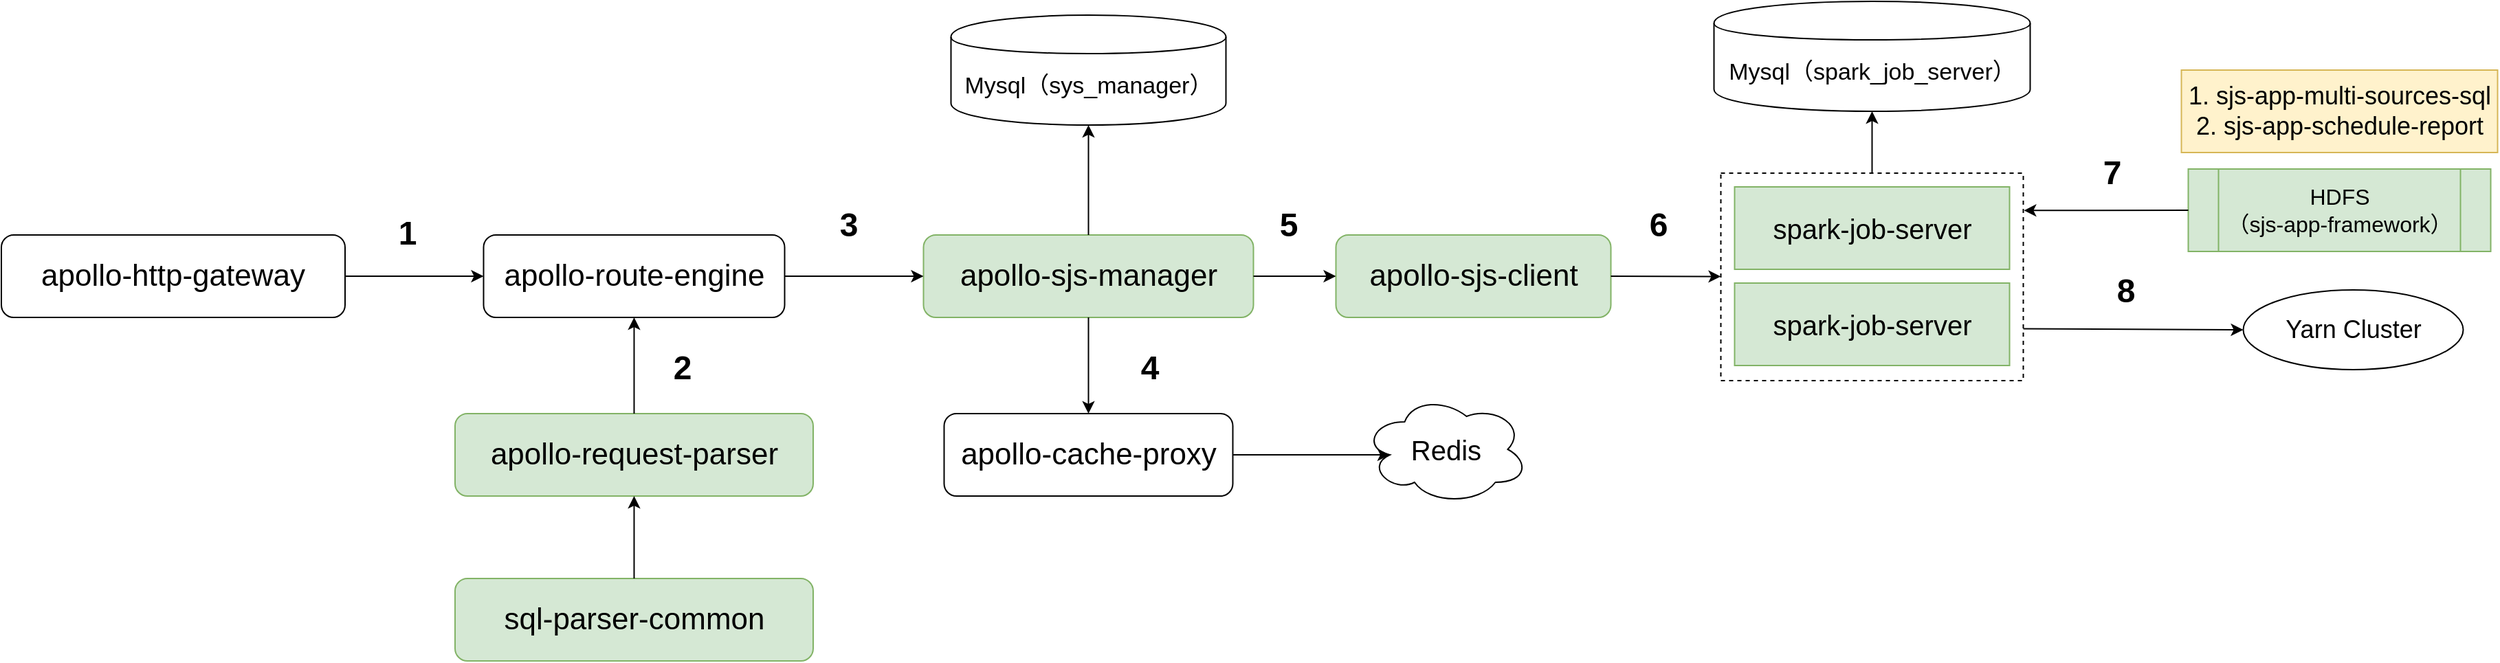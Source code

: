 <mxfile version="12.8.2" type="github">
  <diagram id="Or4aAMLVj88O0oJk9o6u" name="第 1 页">
    <mxGraphModel dx="1673" dy="908" grid="1" gridSize="10" guides="1" tooltips="1" connect="1" arrows="1" fold="1" page="1" pageScale="1" pageWidth="3000" pageHeight="2000" math="0" shadow="0">
      <root>
        <mxCell id="0" />
        <mxCell id="1" parent="0" />
        <mxCell id="iIl-OaGfOnOeiOTD3pTd-2" value="&lt;font style=&quot;font-size: 22px&quot;&gt;apollo-sjs-manager&lt;/font&gt;" style="rounded=1;whiteSpace=wrap;html=1;fillColor=#d5e8d4;strokeColor=#82b366;" parent="1" vertex="1">
          <mxGeometry x="810.75" y="410" width="240" height="60" as="geometry" />
        </mxCell>
        <mxCell id="iIl-OaGfOnOeiOTD3pTd-3" value="&lt;font style=&quot;font-size: 17px&quot;&gt;Mysql（sys_manager）&lt;/font&gt;" style="shape=cylinder;whiteSpace=wrap;html=1;boundedLbl=1;backgroundOutline=1;" parent="1" vertex="1">
          <mxGeometry x="830.75" y="250" width="200" height="80" as="geometry" />
        </mxCell>
        <mxCell id="iIl-OaGfOnOeiOTD3pTd-4" value="" style="endArrow=classic;html=1;exitX=0.5;exitY=0;exitDx=0;exitDy=0;entryX=0.5;entryY=1;entryDx=0;entryDy=0;" parent="1" source="iIl-OaGfOnOeiOTD3pTd-2" target="iIl-OaGfOnOeiOTD3pTd-3" edge="1">
          <mxGeometry width="50" height="50" relative="1" as="geometry">
            <mxPoint x="890.75" y="540" as="sourcePoint" />
            <mxPoint x="940.75" y="490" as="targetPoint" />
          </mxGeometry>
        </mxCell>
        <mxCell id="iIl-OaGfOnOeiOTD3pTd-5" value="&lt;font style=&quot;font-size: 22px&quot;&gt;apollo-cache-proxy&lt;/font&gt;" style="rounded=1;whiteSpace=wrap;html=1;" parent="1" vertex="1">
          <mxGeometry x="825.75" y="540" width="210" height="60" as="geometry" />
        </mxCell>
        <mxCell id="iIl-OaGfOnOeiOTD3pTd-6" value="" style="endArrow=classic;html=1;exitX=0.5;exitY=1;exitDx=0;exitDy=0;entryX=0.5;entryY=0;entryDx=0;entryDy=0;" parent="1" source="iIl-OaGfOnOeiOTD3pTd-2" target="iIl-OaGfOnOeiOTD3pTd-5" edge="1">
          <mxGeometry width="50" height="50" relative="1" as="geometry">
            <mxPoint x="1110.75" y="530" as="sourcePoint" />
            <mxPoint x="1160.75" y="480" as="targetPoint" />
          </mxGeometry>
        </mxCell>
        <mxCell id="iIl-OaGfOnOeiOTD3pTd-7" value="&lt;font style=&quot;font-size: 20px&quot;&gt;Redis&lt;/font&gt;" style="ellipse;shape=cloud;whiteSpace=wrap;html=1;" parent="1" vertex="1">
          <mxGeometry x="1130.75" y="526" width="120" height="80" as="geometry" />
        </mxCell>
        <mxCell id="iIl-OaGfOnOeiOTD3pTd-8" value="" style="endArrow=classic;html=1;exitX=1;exitY=0.5;exitDx=0;exitDy=0;entryX=0.16;entryY=0.55;entryDx=0;entryDy=0;entryPerimeter=0;" parent="1" source="iIl-OaGfOnOeiOTD3pTd-5" target="iIl-OaGfOnOeiOTD3pTd-7" edge="1">
          <mxGeometry width="50" height="50" relative="1" as="geometry">
            <mxPoint x="1270.75" y="680" as="sourcePoint" />
            <mxPoint x="1320.75" y="630" as="targetPoint" />
          </mxGeometry>
        </mxCell>
        <mxCell id="iIl-OaGfOnOeiOTD3pTd-9" value="&lt;font style=&quot;font-size: 22px&quot;&gt;apollo-sjs-client&lt;/font&gt;" style="rounded=1;whiteSpace=wrap;html=1;fillColor=#d5e8d4;strokeColor=#82b366;" parent="1" vertex="1">
          <mxGeometry x="1110.75" y="410" width="200" height="60" as="geometry" />
        </mxCell>
        <mxCell id="iIl-OaGfOnOeiOTD3pTd-14" value="" style="group" parent="1" vertex="1" connectable="0">
          <mxGeometry x="1390.75" y="365" width="220" height="150" as="geometry" />
        </mxCell>
        <mxCell id="iIl-OaGfOnOeiOTD3pTd-13" value="" style="rounded=0;whiteSpace=wrap;html=1;fillColor=none;dashed=1;" parent="iIl-OaGfOnOeiOTD3pTd-14" vertex="1">
          <mxGeometry width="220" height="151" as="geometry" />
        </mxCell>
        <mxCell id="iIl-OaGfOnOeiOTD3pTd-11" value="&lt;font style=&quot;font-size: 20px&quot;&gt;spark-job-server&lt;/font&gt;" style="rounded=0;whiteSpace=wrap;html=1;fillColor=#d5e8d4;strokeColor=#82b366;" parent="iIl-OaGfOnOeiOTD3pTd-14" vertex="1">
          <mxGeometry x="10" y="10" width="200" height="60" as="geometry" />
        </mxCell>
        <mxCell id="iIl-OaGfOnOeiOTD3pTd-12" value="&lt;font style=&quot;font-size: 20px&quot;&gt;spark-job-server&lt;/font&gt;" style="rounded=0;whiteSpace=wrap;html=1;fillColor=#d5e8d4;strokeColor=#82b366;" parent="iIl-OaGfOnOeiOTD3pTd-14" vertex="1">
          <mxGeometry x="10" y="80" width="200" height="60" as="geometry" />
        </mxCell>
        <mxCell id="iIl-OaGfOnOeiOTD3pTd-15" value="" style="endArrow=classic;html=1;exitX=1;exitY=0.5;exitDx=0;exitDy=0;entryX=0;entryY=0.5;entryDx=0;entryDy=0;" parent="1" source="iIl-OaGfOnOeiOTD3pTd-2" target="iIl-OaGfOnOeiOTD3pTd-9" edge="1">
          <mxGeometry width="50" height="50" relative="1" as="geometry">
            <mxPoint x="1060.75" y="530" as="sourcePoint" />
            <mxPoint x="1110.75" y="480" as="targetPoint" />
          </mxGeometry>
        </mxCell>
        <mxCell id="iIl-OaGfOnOeiOTD3pTd-16" value="" style="endArrow=classic;html=1;exitX=1;exitY=0.5;exitDx=0;exitDy=0;" parent="1" source="iIl-OaGfOnOeiOTD3pTd-9" target="iIl-OaGfOnOeiOTD3pTd-13" edge="1">
          <mxGeometry width="50" height="50" relative="1" as="geometry">
            <mxPoint x="1340.75" y="570" as="sourcePoint" />
            <mxPoint x="1390.75" y="520" as="targetPoint" />
          </mxGeometry>
        </mxCell>
        <mxCell id="iIl-OaGfOnOeiOTD3pTd-17" value="&lt;font style=&quot;font-size: 17px&quot;&gt;Mysql（spark_job_server）&lt;/font&gt;" style="shape=cylinder;whiteSpace=wrap;html=1;boundedLbl=1;backgroundOutline=1;" parent="1" vertex="1">
          <mxGeometry x="1385.75" y="240" width="230" height="80" as="geometry" />
        </mxCell>
        <mxCell id="iIl-OaGfOnOeiOTD3pTd-19" value="" style="endArrow=classic;html=1;exitX=0.5;exitY=0;exitDx=0;exitDy=0;entryX=0.5;entryY=1;entryDx=0;entryDy=0;" parent="1" source="iIl-OaGfOnOeiOTD3pTd-13" target="iIl-OaGfOnOeiOTD3pTd-17" edge="1">
          <mxGeometry width="50" height="50" relative="1" as="geometry">
            <mxPoint x="1510.75" y="610" as="sourcePoint" />
            <mxPoint x="1560.75" y="560" as="targetPoint" />
          </mxGeometry>
        </mxCell>
        <mxCell id="iIl-OaGfOnOeiOTD3pTd-20" value="&lt;font style=&quot;font-size: 16px&quot;&gt;HDFS&lt;br&gt;（sjs-app-framework）&lt;/font&gt;" style="shape=process;whiteSpace=wrap;html=1;backgroundOutline=1;fillColor=#d5e8d4;strokeColor=#82b366;" parent="1" vertex="1">
          <mxGeometry x="1730.75" y="362" width="220" height="60" as="geometry" />
        </mxCell>
        <mxCell id="iIl-OaGfOnOeiOTD3pTd-21" value="" style="endArrow=classic;html=1;exitX=0;exitY=0.5;exitDx=0;exitDy=0;entryX=1.002;entryY=0.18;entryDx=0;entryDy=0;entryPerimeter=0;" parent="1" source="iIl-OaGfOnOeiOTD3pTd-20" target="iIl-OaGfOnOeiOTD3pTd-13" edge="1">
          <mxGeometry width="50" height="50" relative="1" as="geometry">
            <mxPoint x="1860.75" y="570" as="sourcePoint" />
            <mxPoint x="1910.75" y="520" as="targetPoint" />
          </mxGeometry>
        </mxCell>
        <mxCell id="iIl-OaGfOnOeiOTD3pTd-22" value="&lt;font style=&quot;font-size: 18px&quot;&gt;Yarn Cluster&lt;/font&gt;" style="ellipse;whiteSpace=wrap;html=1;fillColor=none;" parent="1" vertex="1">
          <mxGeometry x="1770.75" y="450" width="160" height="58" as="geometry" />
        </mxCell>
        <mxCell id="iIl-OaGfOnOeiOTD3pTd-23" value="" style="endArrow=classic;html=1;exitX=1;exitY=0.75;exitDx=0;exitDy=0;entryX=0;entryY=0.5;entryDx=0;entryDy=0;" parent="1" source="iIl-OaGfOnOeiOTD3pTd-13" target="iIl-OaGfOnOeiOTD3pTd-22" edge="1">
          <mxGeometry width="50" height="50" relative="1" as="geometry">
            <mxPoint x="1640.75" y="560" as="sourcePoint" />
            <mxPoint x="1690.75" y="510" as="targetPoint" />
          </mxGeometry>
        </mxCell>
        <mxCell id="iIl-OaGfOnOeiOTD3pTd-24" value="&lt;font style=&quot;font-size: 18px&quot;&gt;1.&amp;nbsp;sjs-app-multi-sources-sql&lt;br&gt;2.&amp;nbsp;sjs-app-schedule-report&lt;/font&gt;" style="text;html=1;strokeColor=#d6b656;fillColor=#fff2cc;align=center;verticalAlign=middle;whiteSpace=wrap;rounded=0;" parent="1" vertex="1">
          <mxGeometry x="1725.75" y="290" width="230" height="60" as="geometry" />
        </mxCell>
        <mxCell id="s-hELL647XPYL0NITJ2v-2" value="&lt;font style=&quot;font-size: 22px&quot;&gt;apollo-route-engine&lt;/font&gt;" style="rounded=1;whiteSpace=wrap;html=1;" vertex="1" parent="1">
          <mxGeometry x="490.75" y="410" width="219" height="60" as="geometry" />
        </mxCell>
        <mxCell id="s-hELL647XPYL0NITJ2v-3" value="" style="endArrow=classic;html=1;exitX=1;exitY=0.5;exitDx=0;exitDy=0;" edge="1" parent="1" source="s-hELL647XPYL0NITJ2v-2" target="iIl-OaGfOnOeiOTD3pTd-2">
          <mxGeometry width="50" height="50" relative="1" as="geometry">
            <mxPoint x="720.75" y="570" as="sourcePoint" />
            <mxPoint x="770.75" y="520" as="targetPoint" />
          </mxGeometry>
        </mxCell>
        <mxCell id="s-hELL647XPYL0NITJ2v-4" value="&lt;font style=&quot;font-size: 22px&quot;&gt;apollo-request-parser&lt;/font&gt;" style="rounded=1;whiteSpace=wrap;html=1;fillColor=#d5e8d4;strokeColor=#82b366;" vertex="1" parent="1">
          <mxGeometry x="470" y="540" width="260.5" height="60" as="geometry" />
        </mxCell>
        <mxCell id="s-hELL647XPYL0NITJ2v-6" value="" style="endArrow=classic;html=1;exitX=0.5;exitY=0;exitDx=0;exitDy=0;" edge="1" parent="1" source="s-hELL647XPYL0NITJ2v-4" target="s-hELL647XPYL0NITJ2v-2">
          <mxGeometry width="50" height="50" relative="1" as="geometry">
            <mxPoint x="670.75" y="530" as="sourcePoint" />
            <mxPoint x="720.75" y="480" as="targetPoint" />
          </mxGeometry>
        </mxCell>
        <mxCell id="s-hELL647XPYL0NITJ2v-7" value="&lt;font style=&quot;font-size: 22px&quot;&gt;apollo-http-gateway&lt;/font&gt;" style="rounded=1;whiteSpace=wrap;html=1;" vertex="1" parent="1">
          <mxGeometry x="140" y="410" width="250" height="60" as="geometry" />
        </mxCell>
        <mxCell id="s-hELL647XPYL0NITJ2v-8" value="" style="endArrow=classic;html=1;exitX=1;exitY=0.5;exitDx=0;exitDy=0;" edge="1" parent="1" source="s-hELL647XPYL0NITJ2v-7" target="s-hELL647XPYL0NITJ2v-2">
          <mxGeometry width="50" height="50" relative="1" as="geometry">
            <mxPoint x="290" y="580" as="sourcePoint" />
            <mxPoint x="340" y="530" as="targetPoint" />
          </mxGeometry>
        </mxCell>
        <mxCell id="s-hELL647XPYL0NITJ2v-9" value="1" style="text;strokeColor=none;fillColor=none;html=1;fontSize=24;fontStyle=1;verticalAlign=middle;align=center;" vertex="1" parent="1">
          <mxGeometry x="410" y="390" width="50" height="38" as="geometry" />
        </mxCell>
        <mxCell id="s-hELL647XPYL0NITJ2v-10" value="2" style="text;strokeColor=none;fillColor=none;html=1;fontSize=24;fontStyle=1;verticalAlign=middle;align=center;" vertex="1" parent="1">
          <mxGeometry x="610" y="488" width="50" height="38" as="geometry" />
        </mxCell>
        <mxCell id="s-hELL647XPYL0NITJ2v-11" value="3" style="text;strokeColor=none;fillColor=none;html=1;fontSize=24;fontStyle=1;verticalAlign=middle;align=center;" vertex="1" parent="1">
          <mxGeometry x="730.5" y="384" width="50" height="38" as="geometry" />
        </mxCell>
        <mxCell id="s-hELL647XPYL0NITJ2v-14" value="5" style="text;strokeColor=none;fillColor=none;html=1;fontSize=24;fontStyle=1;verticalAlign=middle;align=center;" vertex="1" parent="1">
          <mxGeometry x="1050.75" y="384" width="50" height="38" as="geometry" />
        </mxCell>
        <mxCell id="s-hELL647XPYL0NITJ2v-15" value="4" style="text;strokeColor=none;fillColor=none;html=1;fontSize=24;fontStyle=1;verticalAlign=middle;align=center;" vertex="1" parent="1">
          <mxGeometry x="950" y="488" width="50" height="38" as="geometry" />
        </mxCell>
        <mxCell id="s-hELL647XPYL0NITJ2v-16" value="6" style="text;strokeColor=none;fillColor=none;html=1;fontSize=24;fontStyle=1;verticalAlign=middle;align=center;" vertex="1" parent="1">
          <mxGeometry x="1320" y="384" width="50" height="38" as="geometry" />
        </mxCell>
        <mxCell id="s-hELL647XPYL0NITJ2v-17" value="7" style="text;strokeColor=none;fillColor=none;html=1;fontSize=24;fontStyle=1;verticalAlign=middle;align=center;" vertex="1" parent="1">
          <mxGeometry x="1650" y="346" width="50" height="38" as="geometry" />
        </mxCell>
        <mxCell id="s-hELL647XPYL0NITJ2v-20" value="8" style="text;strokeColor=none;fillColor=none;html=1;fontSize=24;fontStyle=1;verticalAlign=middle;align=center;" vertex="1" parent="1">
          <mxGeometry x="1660" y="432" width="50" height="38" as="geometry" />
        </mxCell>
        <mxCell id="s-hELL647XPYL0NITJ2v-21" value="&lt;font style=&quot;font-size: 22px&quot;&gt;sql-parser-common&lt;/font&gt;" style="rounded=1;whiteSpace=wrap;html=1;fillColor=#d5e8d4;strokeColor=#82b366;" vertex="1" parent="1">
          <mxGeometry x="470" y="660" width="260.5" height="60" as="geometry" />
        </mxCell>
        <mxCell id="s-hELL647XPYL0NITJ2v-22" value="" style="endArrow=classic;html=1;exitX=0.5;exitY=0;exitDx=0;exitDy=0;entryX=0.5;entryY=1;entryDx=0;entryDy=0;" edge="1" parent="1" source="s-hELL647XPYL0NITJ2v-21" target="s-hELL647XPYL0NITJ2v-4">
          <mxGeometry width="50" height="50" relative="1" as="geometry">
            <mxPoint x="490" y="810" as="sourcePoint" />
            <mxPoint x="540" y="760" as="targetPoint" />
          </mxGeometry>
        </mxCell>
      </root>
    </mxGraphModel>
  </diagram>
</mxfile>
